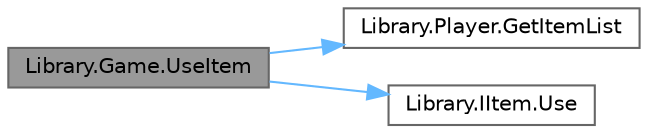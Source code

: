 digraph "Library.Game.UseItem"
{
 // INTERACTIVE_SVG=YES
 // LATEX_PDF_SIZE
  bgcolor="transparent";
  edge [fontname=Helvetica,fontsize=10,labelfontname=Helvetica,labelfontsize=10];
  node [fontname=Helvetica,fontsize=10,shape=box,height=0.2,width=0.4];
  rankdir="LR";
  Node1 [id="Node000001",label="Library.Game.UseItem",height=0.2,width=0.4,color="gray40", fillcolor="grey60", style="filled", fontcolor="black",tooltip="Permite que un jugador use un item en un Pokemon específico de su equipo, verificando la validez del ..."];
  Node1 -> Node2 [id="edge1_Node000001_Node000002",color="steelblue1",style="solid",tooltip=" "];
  Node2 [id="Node000002",label="Library.Player.GetItemList",height=0.2,width=0.4,color="grey40", fillcolor="white", style="filled",URL="$classLibrary_1_1Player.html#a2150b3552c081b27d259d0928de09668",tooltip="Devuelve la lista de items del jugador."];
  Node1 -> Node3 [id="edge2_Node000001_Node000003",color="steelblue1",style="solid",tooltip=" "];
  Node3 [id="Node000003",label="Library.IItem.Use",height=0.2,width=0.4,color="grey40", fillcolor="white", style="filled",URL="$interfaceLibrary_1_1IItem.html#a4329d015044ee4837cb2ebd63727f272",tooltip="Utiliza el item sobre un pokemon."];
}
